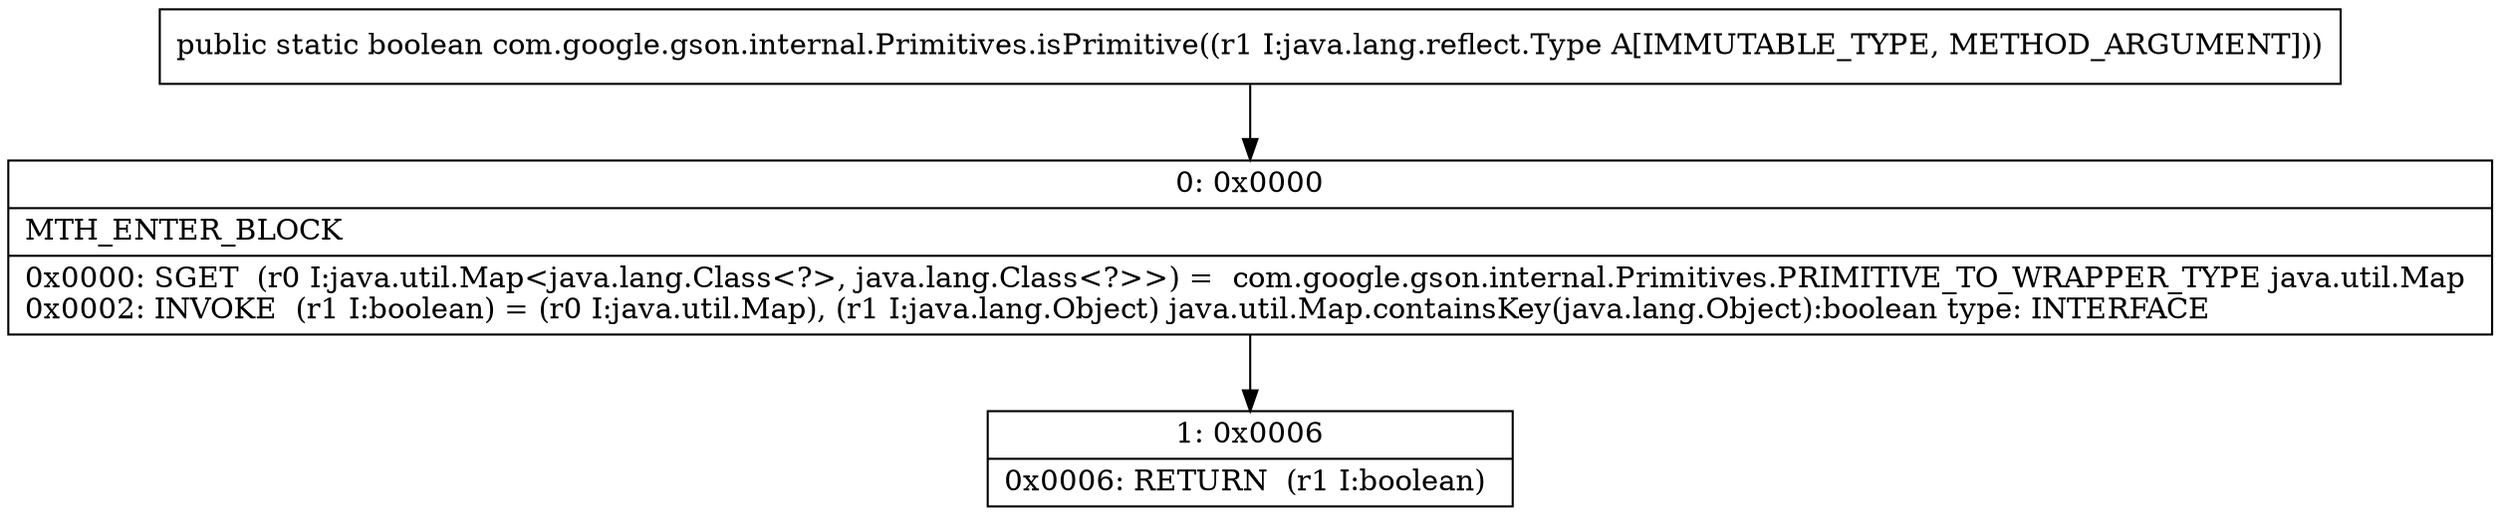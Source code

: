 digraph "CFG forcom.google.gson.internal.Primitives.isPrimitive(Ljava\/lang\/reflect\/Type;)Z" {
Node_0 [shape=record,label="{0\:\ 0x0000|MTH_ENTER_BLOCK\l|0x0000: SGET  (r0 I:java.util.Map\<java.lang.Class\<?\>, java.lang.Class\<?\>\>) =  com.google.gson.internal.Primitives.PRIMITIVE_TO_WRAPPER_TYPE java.util.Map \l0x0002: INVOKE  (r1 I:boolean) = (r0 I:java.util.Map), (r1 I:java.lang.Object) java.util.Map.containsKey(java.lang.Object):boolean type: INTERFACE \l}"];
Node_1 [shape=record,label="{1\:\ 0x0006|0x0006: RETURN  (r1 I:boolean) \l}"];
MethodNode[shape=record,label="{public static boolean com.google.gson.internal.Primitives.isPrimitive((r1 I:java.lang.reflect.Type A[IMMUTABLE_TYPE, METHOD_ARGUMENT])) }"];
MethodNode -> Node_0;
Node_0 -> Node_1;
}

